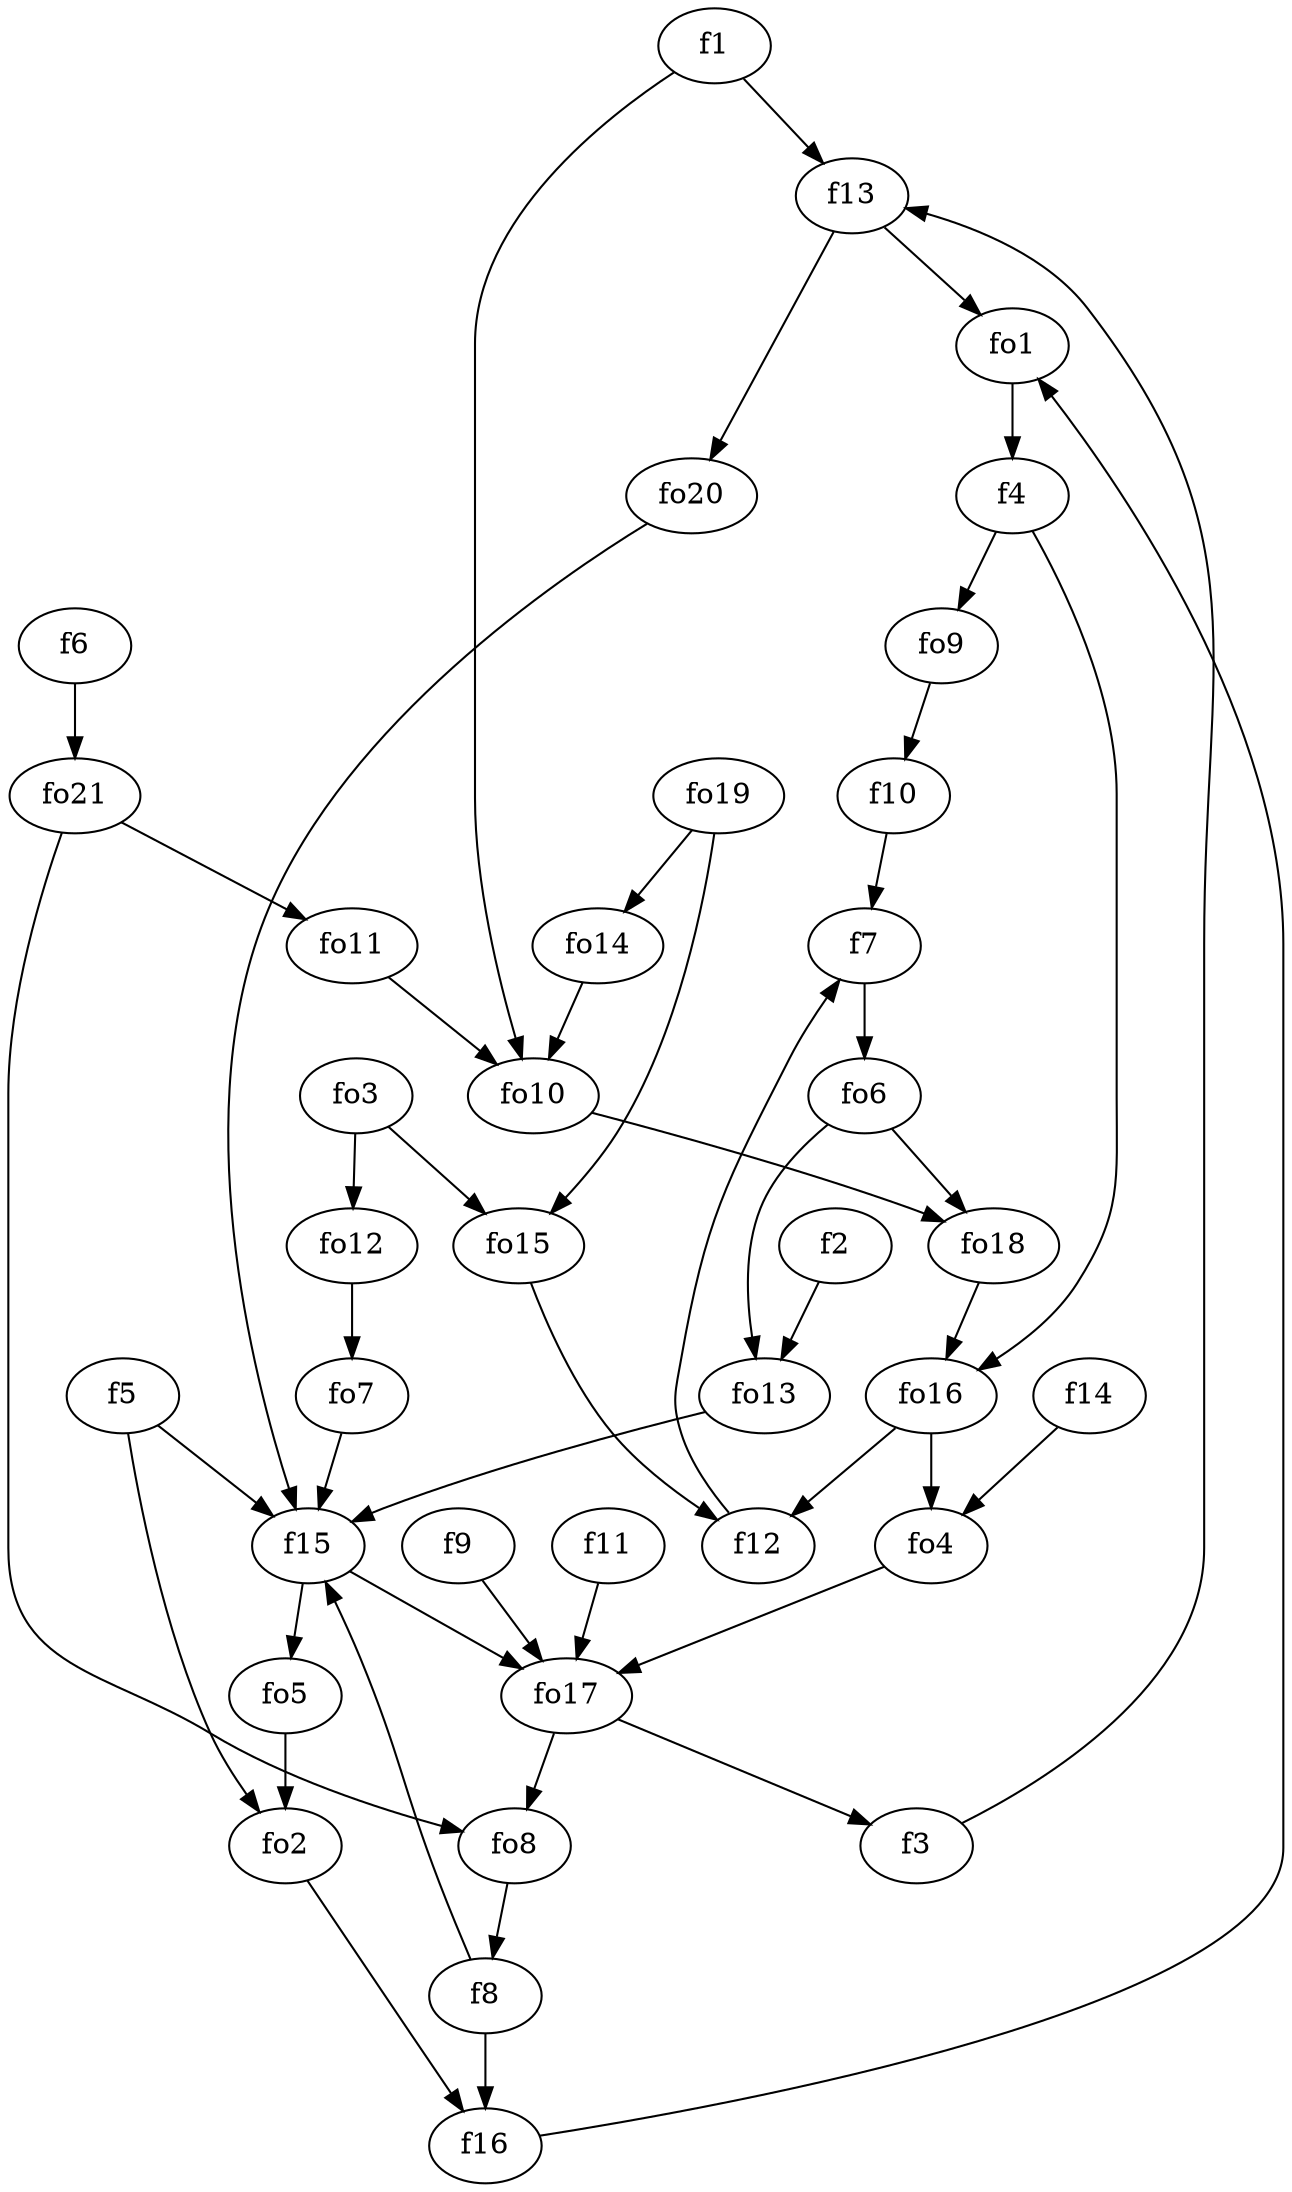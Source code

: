strict digraph  {
f1;
f2;
f3;
f4;
f5;
f6;
f7;
f8;
f9;
f10;
f11;
f12;
f13;
f14;
f15;
f16;
fo1;
fo2;
fo3;
fo4;
fo5;
fo6;
fo7;
fo8;
fo9;
fo10;
fo11;
fo12;
fo13;
fo14;
fo15;
fo16;
fo17;
fo18;
fo19;
fo20;
fo21;
f1 -> fo10  [weight=2];
f1 -> f13  [weight=2];
f2 -> fo13  [weight=2];
f3 -> f13  [weight=2];
f4 -> fo9  [weight=2];
f4 -> fo16  [weight=2];
f5 -> fo2  [weight=2];
f5 -> f15  [weight=2];
f6 -> fo21  [weight=2];
f7 -> fo6  [weight=2];
f8 -> f15  [weight=2];
f8 -> f16  [weight=2];
f9 -> fo17  [weight=2];
f10 -> f7  [weight=2];
f11 -> fo17  [weight=2];
f12 -> f7  [weight=2];
f13 -> fo20  [weight=2];
f13 -> fo1  [weight=2];
f14 -> fo4  [weight=2];
f15 -> fo17  [weight=2];
f15 -> fo5  [weight=2];
f16 -> fo1  [weight=2];
fo1 -> f4  [weight=2];
fo2 -> f16  [weight=2];
fo3 -> fo12  [weight=2];
fo3 -> fo15  [weight=2];
fo4 -> fo17  [weight=2];
fo5 -> fo2  [weight=2];
fo6 -> fo18  [weight=2];
fo6 -> fo13  [weight=2];
fo7 -> f15  [weight=2];
fo8 -> f8  [weight=2];
fo9 -> f10  [weight=2];
fo10 -> fo18  [weight=2];
fo11 -> fo10  [weight=2];
fo12 -> fo7  [weight=2];
fo13 -> f15  [weight=2];
fo14 -> fo10  [weight=2];
fo15 -> f12  [weight=2];
fo16 -> f12  [weight=2];
fo16 -> fo4  [weight=2];
fo17 -> fo8  [weight=2];
fo17 -> f3  [weight=2];
fo18 -> fo16  [weight=2];
fo19 -> fo14  [weight=2];
fo19 -> fo15  [weight=2];
fo20 -> f15  [weight=2];
fo21 -> fo11  [weight=2];
fo21 -> fo8  [weight=2];
}
